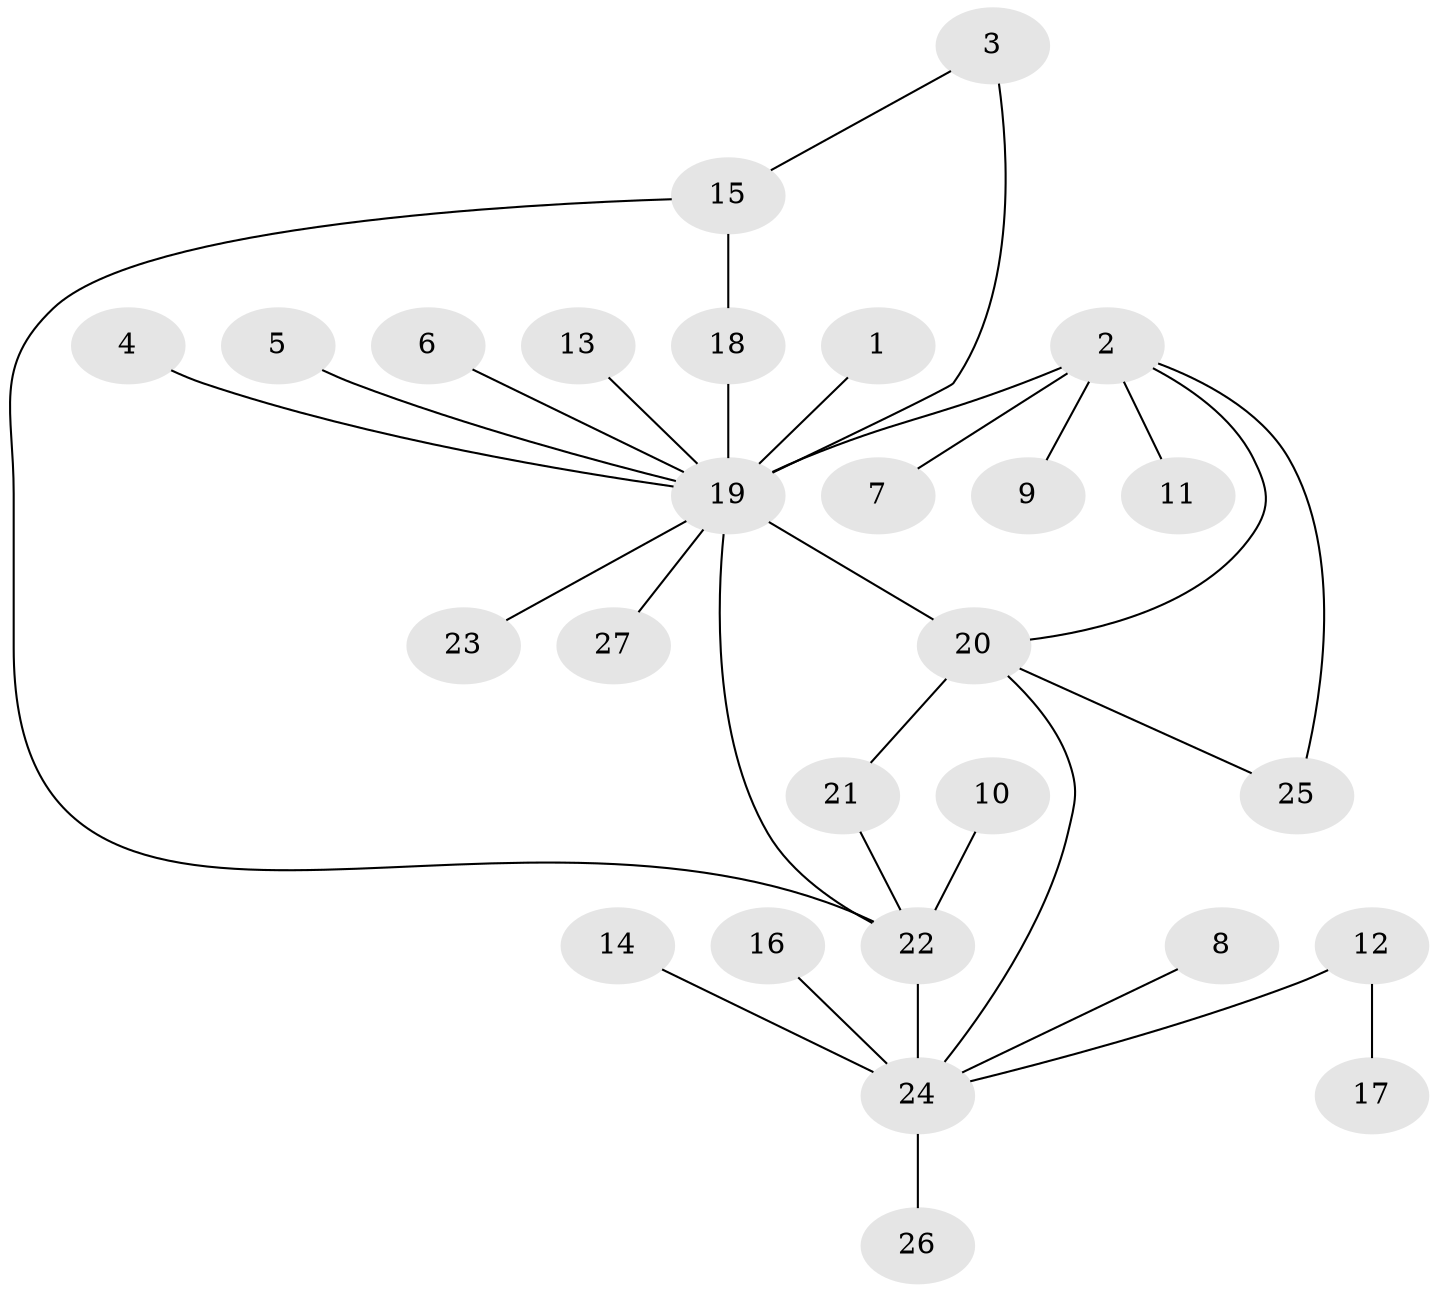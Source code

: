 // original degree distribution, {3: 0.1346153846153846, 8: 0.038461538461538464, 13: 0.019230769230769232, 6: 0.019230769230769232, 2: 0.3076923076923077, 1: 0.4423076923076923, 10: 0.019230769230769232, 11: 0.019230769230769232}
// Generated by graph-tools (version 1.1) at 2025/26/03/09/25 03:26:03]
// undirected, 27 vertices, 32 edges
graph export_dot {
graph [start="1"]
  node [color=gray90,style=filled];
  1;
  2;
  3;
  4;
  5;
  6;
  7;
  8;
  9;
  10;
  11;
  12;
  13;
  14;
  15;
  16;
  17;
  18;
  19;
  20;
  21;
  22;
  23;
  24;
  25;
  26;
  27;
  1 -- 19 [weight=1.0];
  2 -- 7 [weight=1.0];
  2 -- 9 [weight=1.0];
  2 -- 11 [weight=1.0];
  2 -- 19 [weight=3.0];
  2 -- 20 [weight=1.0];
  2 -- 25 [weight=1.0];
  3 -- 15 [weight=1.0];
  3 -- 19 [weight=2.0];
  4 -- 19 [weight=1.0];
  5 -- 19 [weight=1.0];
  6 -- 19 [weight=1.0];
  8 -- 24 [weight=1.0];
  10 -- 22 [weight=1.0];
  12 -- 17 [weight=1.0];
  12 -- 24 [weight=1.0];
  13 -- 19 [weight=1.0];
  14 -- 24 [weight=1.0];
  15 -- 18 [weight=1.0];
  15 -- 22 [weight=1.0];
  16 -- 24 [weight=2.0];
  18 -- 19 [weight=1.0];
  19 -- 20 [weight=2.0];
  19 -- 22 [weight=2.0];
  19 -- 23 [weight=1.0];
  19 -- 27 [weight=1.0];
  20 -- 21 [weight=1.0];
  20 -- 24 [weight=1.0];
  20 -- 25 [weight=1.0];
  21 -- 22 [weight=1.0];
  22 -- 24 [weight=1.0];
  24 -- 26 [weight=1.0];
}

